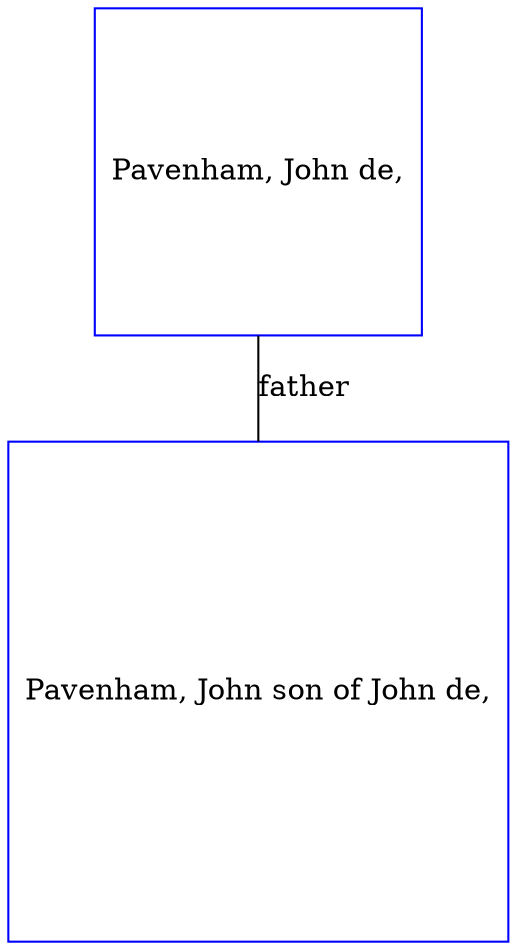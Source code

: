 digraph D {
    edge [dir=none];    node [shape=box];    "009162"   [label="Pavenham, John son of John de,", shape=box, regular=1, color="blue"] ;
"001468"   [label="Pavenham, John de,", shape=box, regular=1, color="blue"] ;
001468->009162 [label="father",arrowsize=0.0]; 
}